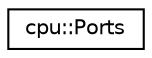 digraph "Graphical Class Hierarchy"
{
 // LATEX_PDF_SIZE
  edge [fontname="Helvetica",fontsize="10",labelfontname="Helvetica",labelfontsize="10"];
  node [fontname="Helvetica",fontsize="10",shape=record];
  rankdir="LR";
  Node0 [label="cpu::Ports",height=0.2,width=0.4,color="black", fillcolor="white", style="filled",URL="$classcpu_1_1Ports.html",tooltip=" "];
}
